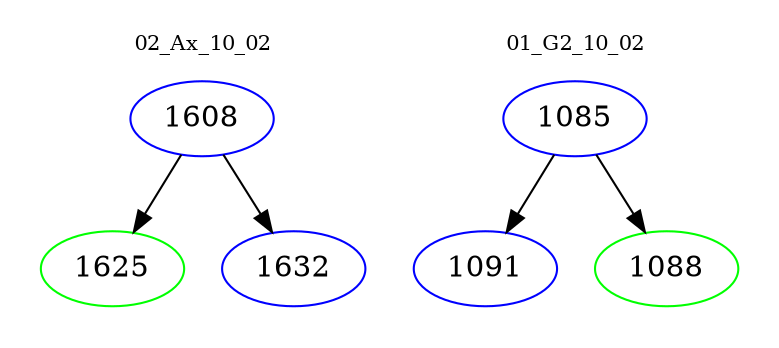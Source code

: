 digraph{
subgraph cluster_0 {
color = white
label = "02_Ax_10_02";
fontsize=10;
T0_1608 [label="1608", color="blue"]
T0_1608 -> T0_1625 [color="black"]
T0_1625 [label="1625", color="green"]
T0_1608 -> T0_1632 [color="black"]
T0_1632 [label="1632", color="blue"]
}
subgraph cluster_1 {
color = white
label = "01_G2_10_02";
fontsize=10;
T1_1085 [label="1085", color="blue"]
T1_1085 -> T1_1091 [color="black"]
T1_1091 [label="1091", color="blue"]
T1_1085 -> T1_1088 [color="black"]
T1_1088 [label="1088", color="green"]
}
}
